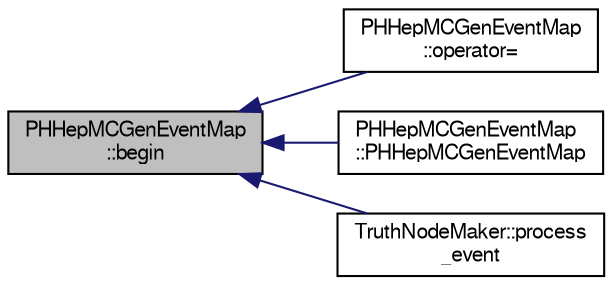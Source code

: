 digraph "PHHepMCGenEventMap::begin"
{
  bgcolor="transparent";
  edge [fontname="FreeSans",fontsize="10",labelfontname="FreeSans",labelfontsize="10"];
  node [fontname="FreeSans",fontsize="10",shape=record];
  rankdir="LR";
  Node1 [label="PHHepMCGenEventMap\l::begin",height=0.2,width=0.4,color="black", fillcolor="grey75", style="filled" fontcolor="black"];
  Node1 -> Node2 [dir="back",color="midnightblue",fontsize="10",style="solid",fontname="FreeSans"];
  Node2 [label="PHHepMCGenEventMap\l::operator=",height=0.2,width=0.4,color="black",URL="$d5/d41/classPHHepMCGenEventMap.html#a2d9a24ca4cdb17fc4abdd4800acc809c"];
  Node1 -> Node3 [dir="back",color="midnightblue",fontsize="10",style="solid",fontname="FreeSans"];
  Node3 [label="PHHepMCGenEventMap\l::PHHepMCGenEventMap",height=0.2,width=0.4,color="black",URL="$d5/d41/classPHHepMCGenEventMap.html#a9b7f66c379eed78ddaa6ac43292fd777"];
  Node1 -> Node4 [dir="back",color="midnightblue",fontsize="10",style="solid",fontname="FreeSans"];
  Node4 [label="TruthNodeMaker::process\l_event",height=0.2,width=0.4,color="black",URL="$dd/d44/classTruthNodeMaker.html#a8796cc20f6e90d66179b114adc4d6397"];
}
